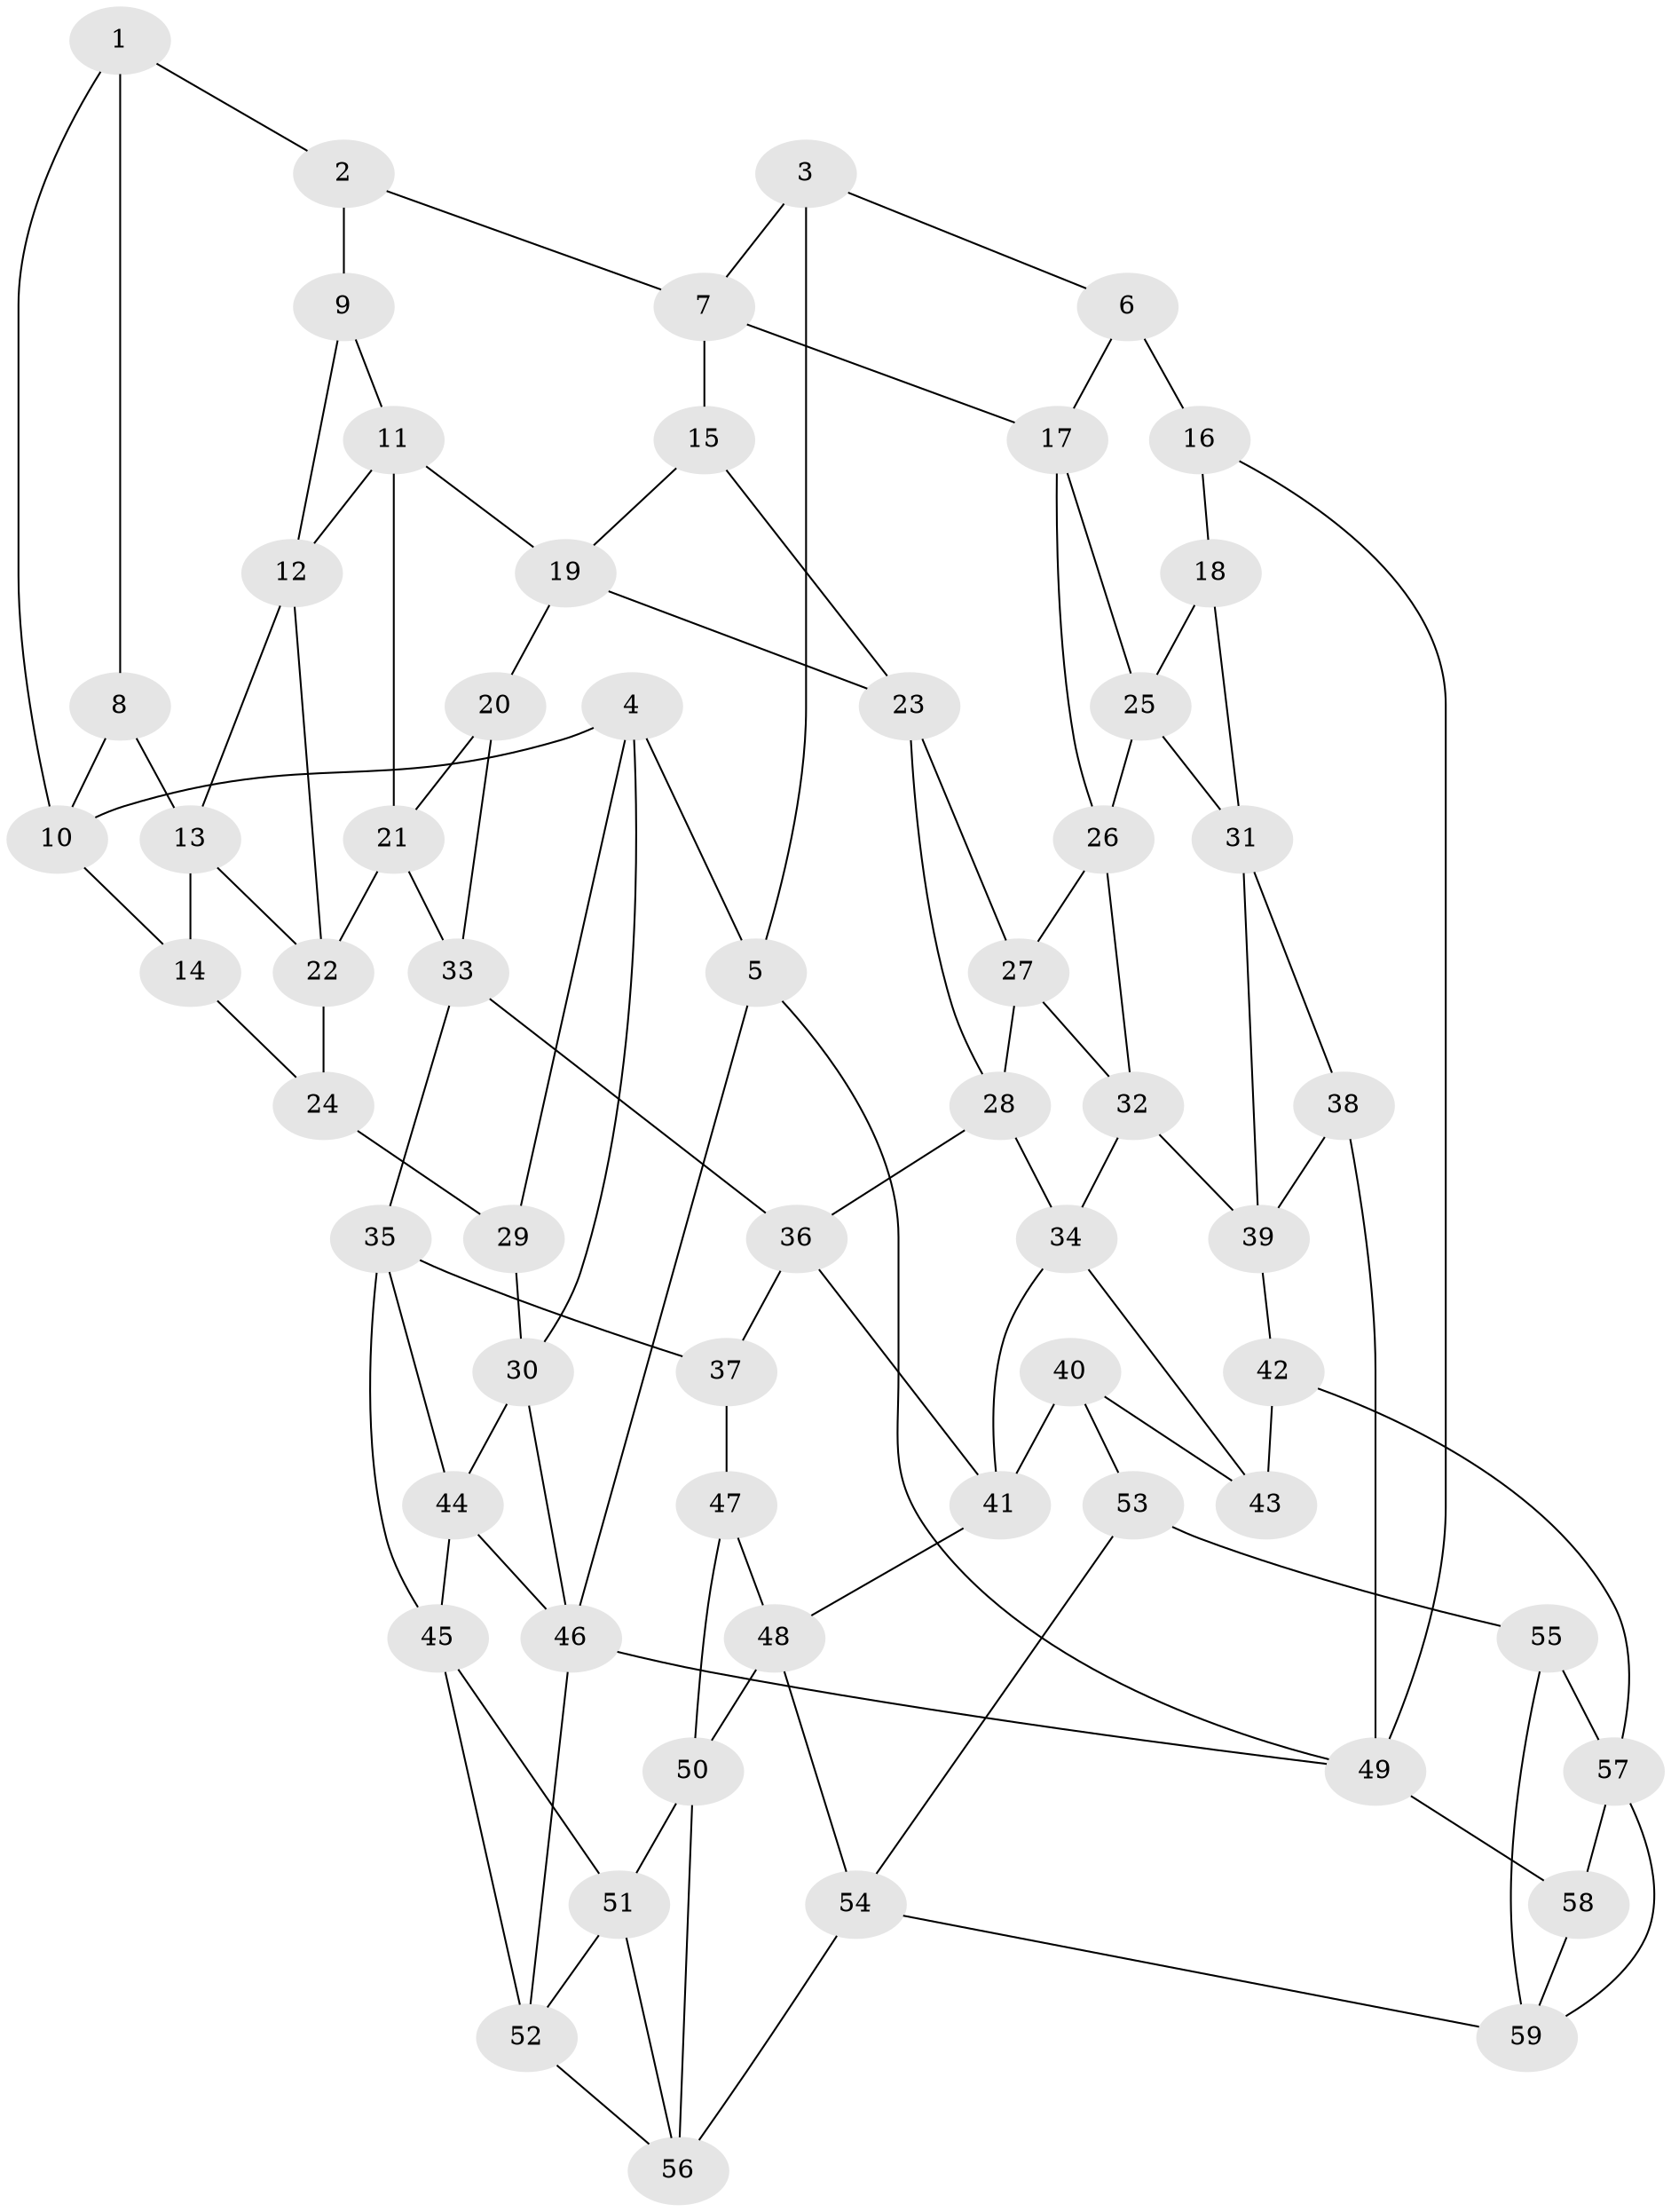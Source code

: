 // original degree distribution, {3: 0.03389830508474576, 5: 0.559322033898305, 4: 0.19491525423728814, 6: 0.211864406779661}
// Generated by graph-tools (version 1.1) at 2025/03/03/09/25 03:03:27]
// undirected, 59 vertices, 108 edges
graph export_dot {
graph [start="1"]
  node [color=gray90,style=filled];
  1;
  2;
  3;
  4;
  5;
  6;
  7;
  8;
  9;
  10;
  11;
  12;
  13;
  14;
  15;
  16;
  17;
  18;
  19;
  20;
  21;
  22;
  23;
  24;
  25;
  26;
  27;
  28;
  29;
  30;
  31;
  32;
  33;
  34;
  35;
  36;
  37;
  38;
  39;
  40;
  41;
  42;
  43;
  44;
  45;
  46;
  47;
  48;
  49;
  50;
  51;
  52;
  53;
  54;
  55;
  56;
  57;
  58;
  59;
  1 -- 2 [weight=1.0];
  1 -- 8 [weight=1.0];
  1 -- 10 [weight=1.0];
  2 -- 7 [weight=1.0];
  2 -- 9 [weight=1.0];
  3 -- 5 [weight=1.0];
  3 -- 6 [weight=1.0];
  3 -- 7 [weight=1.0];
  4 -- 5 [weight=1.0];
  4 -- 10 [weight=1.0];
  4 -- 29 [weight=1.0];
  4 -- 30 [weight=1.0];
  5 -- 46 [weight=1.0];
  5 -- 49 [weight=1.0];
  6 -- 16 [weight=2.0];
  6 -- 17 [weight=1.0];
  7 -- 15 [weight=1.0];
  7 -- 17 [weight=1.0];
  8 -- 10 [weight=1.0];
  8 -- 13 [weight=1.0];
  9 -- 11 [weight=1.0];
  9 -- 12 [weight=1.0];
  10 -- 14 [weight=1.0];
  11 -- 12 [weight=1.0];
  11 -- 19 [weight=1.0];
  11 -- 21 [weight=1.0];
  12 -- 13 [weight=1.0];
  12 -- 22 [weight=1.0];
  13 -- 14 [weight=1.0];
  13 -- 22 [weight=1.0];
  14 -- 24 [weight=1.0];
  15 -- 19 [weight=1.0];
  15 -- 23 [weight=1.0];
  16 -- 18 [weight=1.0];
  16 -- 49 [weight=1.0];
  17 -- 25 [weight=1.0];
  17 -- 26 [weight=1.0];
  18 -- 25 [weight=1.0];
  18 -- 31 [weight=1.0];
  19 -- 20 [weight=1.0];
  19 -- 23 [weight=1.0];
  20 -- 21 [weight=1.0];
  20 -- 33 [weight=1.0];
  21 -- 22 [weight=1.0];
  21 -- 33 [weight=1.0];
  22 -- 24 [weight=1.0];
  23 -- 27 [weight=1.0];
  23 -- 28 [weight=1.0];
  24 -- 29 [weight=2.0];
  25 -- 26 [weight=1.0];
  25 -- 31 [weight=1.0];
  26 -- 27 [weight=1.0];
  26 -- 32 [weight=1.0];
  27 -- 28 [weight=1.0];
  27 -- 32 [weight=1.0];
  28 -- 34 [weight=1.0];
  28 -- 36 [weight=1.0];
  29 -- 30 [weight=1.0];
  30 -- 44 [weight=1.0];
  30 -- 46 [weight=1.0];
  31 -- 38 [weight=1.0];
  31 -- 39 [weight=1.0];
  32 -- 34 [weight=1.0];
  32 -- 39 [weight=1.0];
  33 -- 35 [weight=1.0];
  33 -- 36 [weight=1.0];
  34 -- 41 [weight=1.0];
  34 -- 43 [weight=1.0];
  35 -- 37 [weight=1.0];
  35 -- 44 [weight=1.0];
  35 -- 45 [weight=1.0];
  36 -- 37 [weight=1.0];
  36 -- 41 [weight=1.0];
  37 -- 47 [weight=2.0];
  38 -- 39 [weight=1.0];
  38 -- 49 [weight=2.0];
  39 -- 42 [weight=1.0];
  40 -- 41 [weight=1.0];
  40 -- 43 [weight=1.0];
  40 -- 53 [weight=1.0];
  41 -- 48 [weight=1.0];
  42 -- 43 [weight=1.0];
  42 -- 57 [weight=1.0];
  44 -- 45 [weight=1.0];
  44 -- 46 [weight=1.0];
  45 -- 51 [weight=1.0];
  45 -- 52 [weight=1.0];
  46 -- 49 [weight=1.0];
  46 -- 52 [weight=1.0];
  47 -- 48 [weight=1.0];
  47 -- 50 [weight=1.0];
  48 -- 50 [weight=1.0];
  48 -- 54 [weight=1.0];
  49 -- 58 [weight=1.0];
  50 -- 51 [weight=1.0];
  50 -- 56 [weight=1.0];
  51 -- 52 [weight=1.0];
  51 -- 56 [weight=1.0];
  52 -- 56 [weight=1.0];
  53 -- 54 [weight=1.0];
  53 -- 55 [weight=2.0];
  54 -- 56 [weight=1.0];
  54 -- 59 [weight=1.0];
  55 -- 57 [weight=1.0];
  55 -- 59 [weight=1.0];
  57 -- 58 [weight=1.0];
  57 -- 59 [weight=1.0];
  58 -- 59 [weight=1.0];
}
